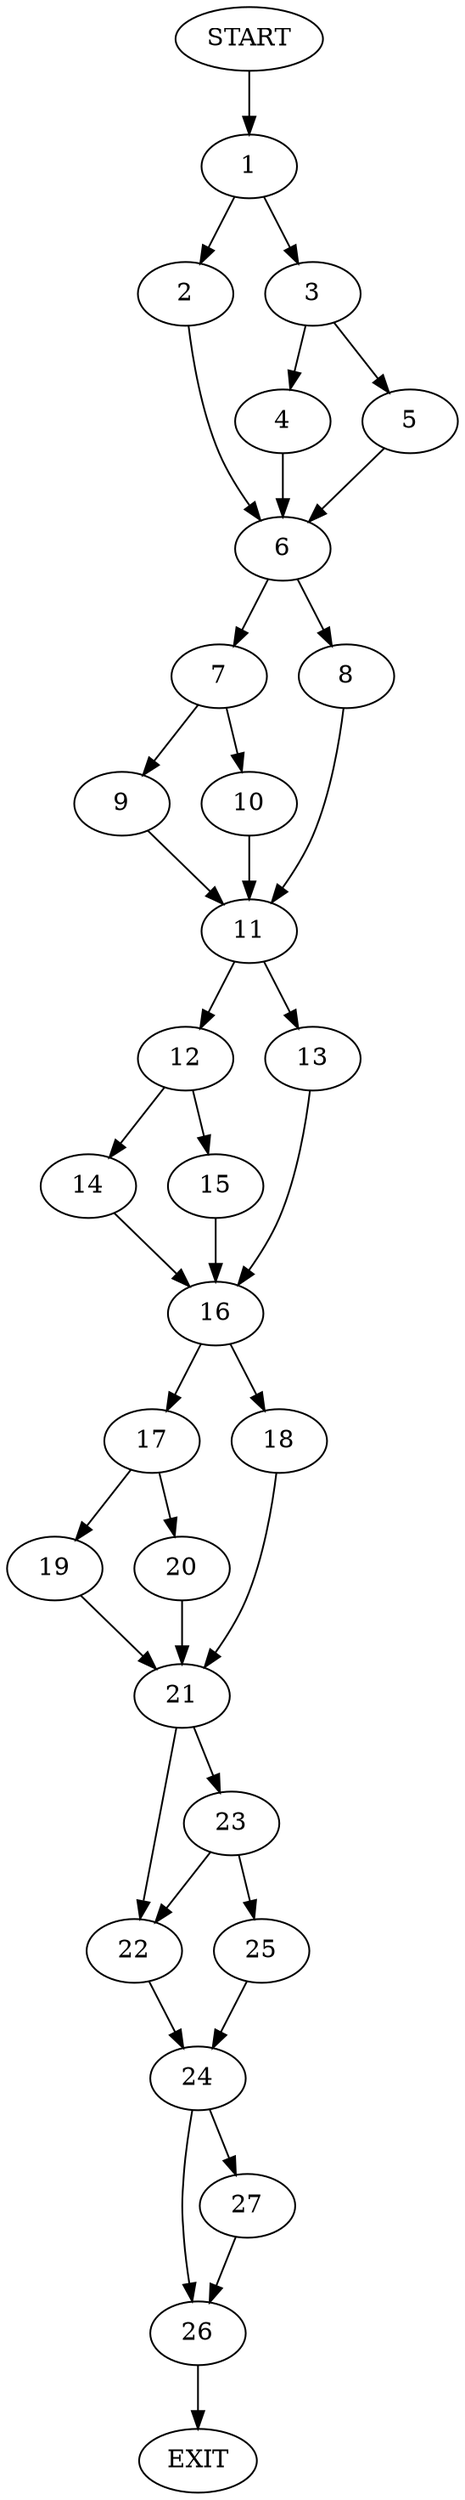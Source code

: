 digraph {
0 [label="START"]
28 [label="EXIT"]
0 -> 1
1 -> 2
1 -> 3
3 -> 4
3 -> 5
2 -> 6
4 -> 6
5 -> 6
6 -> 7
6 -> 8
7 -> 9
7 -> 10
8 -> 11
9 -> 11
10 -> 11
11 -> 12
11 -> 13
12 -> 14
12 -> 15
13 -> 16
14 -> 16
15 -> 16
16 -> 17
16 -> 18
17 -> 19
17 -> 20
18 -> 21
19 -> 21
20 -> 21
21 -> 22
21 -> 23
22 -> 24
23 -> 25
23 -> 22
25 -> 24
24 -> 26
24 -> 27
27 -> 26
26 -> 28
}
